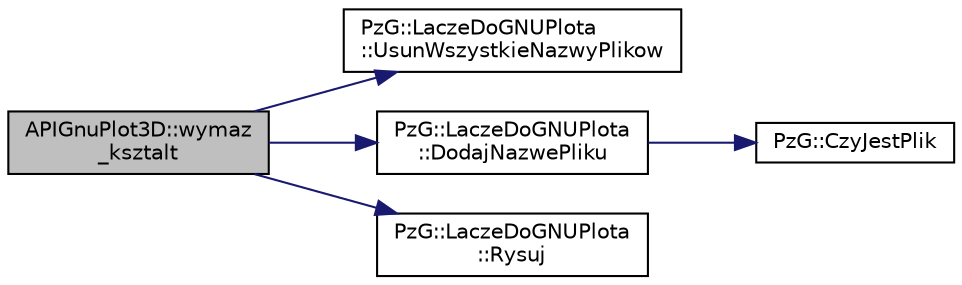 digraph "APIGnuPlot3D::wymaz_ksztalt"
{
  edge [fontname="Helvetica",fontsize="10",labelfontname="Helvetica",labelfontsize="10"];
  node [fontname="Helvetica",fontsize="10",shape=record];
  rankdir="LR";
  Node32 [label="APIGnuPlot3D::wymaz\l_ksztalt",height=0.2,width=0.4,color="black", fillcolor="grey75", style="filled", fontcolor="black"];
  Node32 -> Node33 [color="midnightblue",fontsize="10",style="solid",fontname="Helvetica"];
  Node33 [label="PzG::LaczeDoGNUPlota\l::UsunWszystkieNazwyPlikow",height=0.2,width=0.4,color="black", fillcolor="white", style="filled",URL="$class_pz_g_1_1_lacze_do_g_n_u_plota.html#a89a1d90d017d264cd26398464d074073",tooltip="Kasuje zawartość listy nazw plików. "];
  Node32 -> Node34 [color="midnightblue",fontsize="10",style="solid",fontname="Helvetica"];
  Node34 [label="PzG::LaczeDoGNUPlota\l::DodajNazwePliku",height=0.2,width=0.4,color="black", fillcolor="white", style="filled",URL="$class_pz_g_1_1_lacze_do_g_n_u_plota.html#ac0f60983068ff02b2e85d6fe2fa9882c",tooltip="Dodaje nazwę pliku. "];
  Node34 -> Node35 [color="midnightblue",fontsize="10",style="solid",fontname="Helvetica"];
  Node35 [label="PzG::CzyJestPlik",height=0.2,width=0.4,color="black", fillcolor="white", style="filled",URL="$namespace_pz_g.html#ae1ae4d36f66c77879380ba73da8e20e3"];
  Node32 -> Node36 [color="midnightblue",fontsize="10",style="solid",fontname="Helvetica"];
  Node36 [label="PzG::LaczeDoGNUPlota\l::Rysuj",height=0.2,width=0.4,color="black", fillcolor="white", style="filled",URL="$class_pz_g_1_1_lacze_do_g_n_u_plota.html#a065f5b8402737cc62b0ad4f66d028335"];
}
